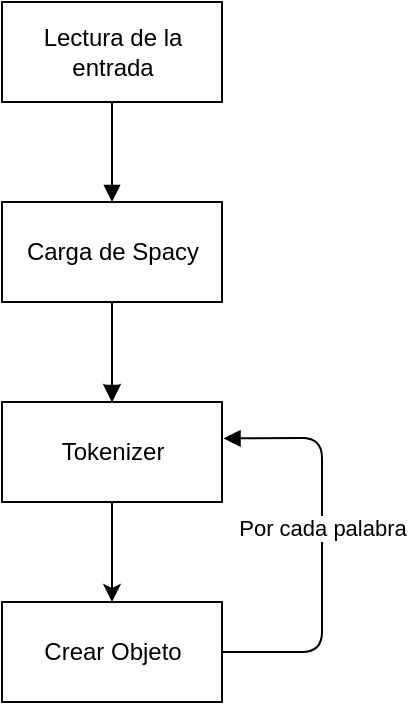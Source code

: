 <mxfile version="10.6.3" type="device"><diagram id="Gjy5n1JMEfsgpbk9Ix3n" name="Page-1"><mxGraphModel dx="845" dy="453" grid="1" gridSize="10" guides="1" tooltips="1" connect="1" arrows="1" fold="1" page="1" pageScale="1" pageWidth="827" pageHeight="1169" math="0" shadow="0"><root><mxCell id="0"/><mxCell id="1" parent="0"/><mxCell id="RJMMcDYganIZJ4E8drSN-1" value="Lectura de la &lt;br&gt;entrada&lt;br&gt;" style="html=1;" vertex="1" parent="1"><mxGeometry x="320" y="90" width="110" height="50" as="geometry"/></mxCell><mxCell id="RJMMcDYganIZJ4E8drSN-8" value="" style="edgeStyle=orthogonalEdgeStyle;rounded=0;orthogonalLoop=1;jettySize=auto;html=1;" edge="1" parent="1" source="RJMMcDYganIZJ4E8drSN-2" target="RJMMcDYganIZJ4E8drSN-3"><mxGeometry relative="1" as="geometry"/></mxCell><mxCell id="RJMMcDYganIZJ4E8drSN-2" value="Carga de Spacy" style="html=1;" vertex="1" parent="1"><mxGeometry x="320" y="190" width="110" height="50" as="geometry"/></mxCell><mxCell id="RJMMcDYganIZJ4E8drSN-3" value="Tokenizer&lt;br&gt;" style="html=1;" vertex="1" parent="1"><mxGeometry x="320" y="290" width="110" height="50" as="geometry"/></mxCell><mxCell id="RJMMcDYganIZJ4E8drSN-5" value="" style="html=1;verticalAlign=bottom;endArrow=block;entryX=0.5;entryY=0;entryDx=0;entryDy=0;" edge="1" parent="1" source="RJMMcDYganIZJ4E8drSN-1" target="RJMMcDYganIZJ4E8drSN-2"><mxGeometry width="80" relative="1" as="geometry"><mxPoint x="320" y="350" as="sourcePoint"/><mxPoint x="400" y="350" as="targetPoint"/></mxGeometry></mxCell><mxCell id="RJMMcDYganIZJ4E8drSN-6" value="" style="html=1;verticalAlign=bottom;endArrow=block;entryX=0.5;entryY=0;entryDx=0;entryDy=0;" edge="1" parent="1"><mxGeometry width="80" relative="1" as="geometry"><mxPoint x="375" y="240" as="sourcePoint"/><mxPoint x="375" y="290" as="targetPoint"/></mxGeometry></mxCell><mxCell id="RJMMcDYganIZJ4E8drSN-7" value="Crear Objeto&lt;br&gt;" style="html=1;" vertex="1" parent="1"><mxGeometry x="320" y="390" width="110" height="50" as="geometry"/></mxCell><mxCell id="RJMMcDYganIZJ4E8drSN-9" value="" style="edgeStyle=orthogonalEdgeStyle;rounded=0;orthogonalLoop=1;jettySize=auto;html=1;exitX=0.5;exitY=1;exitDx=0;exitDy=0;entryX=0.5;entryY=0;entryDx=0;entryDy=0;" edge="1" parent="1" source="RJMMcDYganIZJ4E8drSN-3" target="RJMMcDYganIZJ4E8drSN-7"><mxGeometry relative="1" as="geometry"><mxPoint x="386" y="327" as="sourcePoint"/><mxPoint x="386" y="377" as="targetPoint"/></mxGeometry></mxCell><mxCell id="RJMMcDYganIZJ4E8drSN-10" value="Por cada palabra" style="html=1;verticalAlign=bottom;endArrow=block;exitX=1;exitY=0.5;exitDx=0;exitDy=0;entryX=1.007;entryY=0.364;entryDx=0;entryDy=0;entryPerimeter=0;" edge="1" parent="1" source="RJMMcDYganIZJ4E8drSN-7" target="RJMMcDYganIZJ4E8drSN-3"><mxGeometry width="80" relative="1" as="geometry"><mxPoint x="320" y="460" as="sourcePoint"/><mxPoint x="480" y="290" as="targetPoint"/><Array as="points"><mxPoint x="480" y="415"/><mxPoint x="480" y="308"/></Array></mxGeometry></mxCell></root></mxGraphModel></diagram></mxfile>